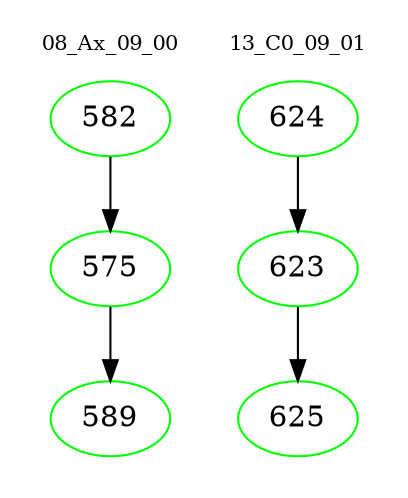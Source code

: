 digraph{
subgraph cluster_0 {
color = white
label = "08_Ax_09_00";
fontsize=10;
T0_582 [label="582", color="green"]
T0_582 -> T0_575 [color="black"]
T0_575 [label="575", color="green"]
T0_575 -> T0_589 [color="black"]
T0_589 [label="589", color="green"]
}
subgraph cluster_1 {
color = white
label = "13_C0_09_01";
fontsize=10;
T1_624 [label="624", color="green"]
T1_624 -> T1_623 [color="black"]
T1_623 [label="623", color="green"]
T1_623 -> T1_625 [color="black"]
T1_625 [label="625", color="green"]
}
}
